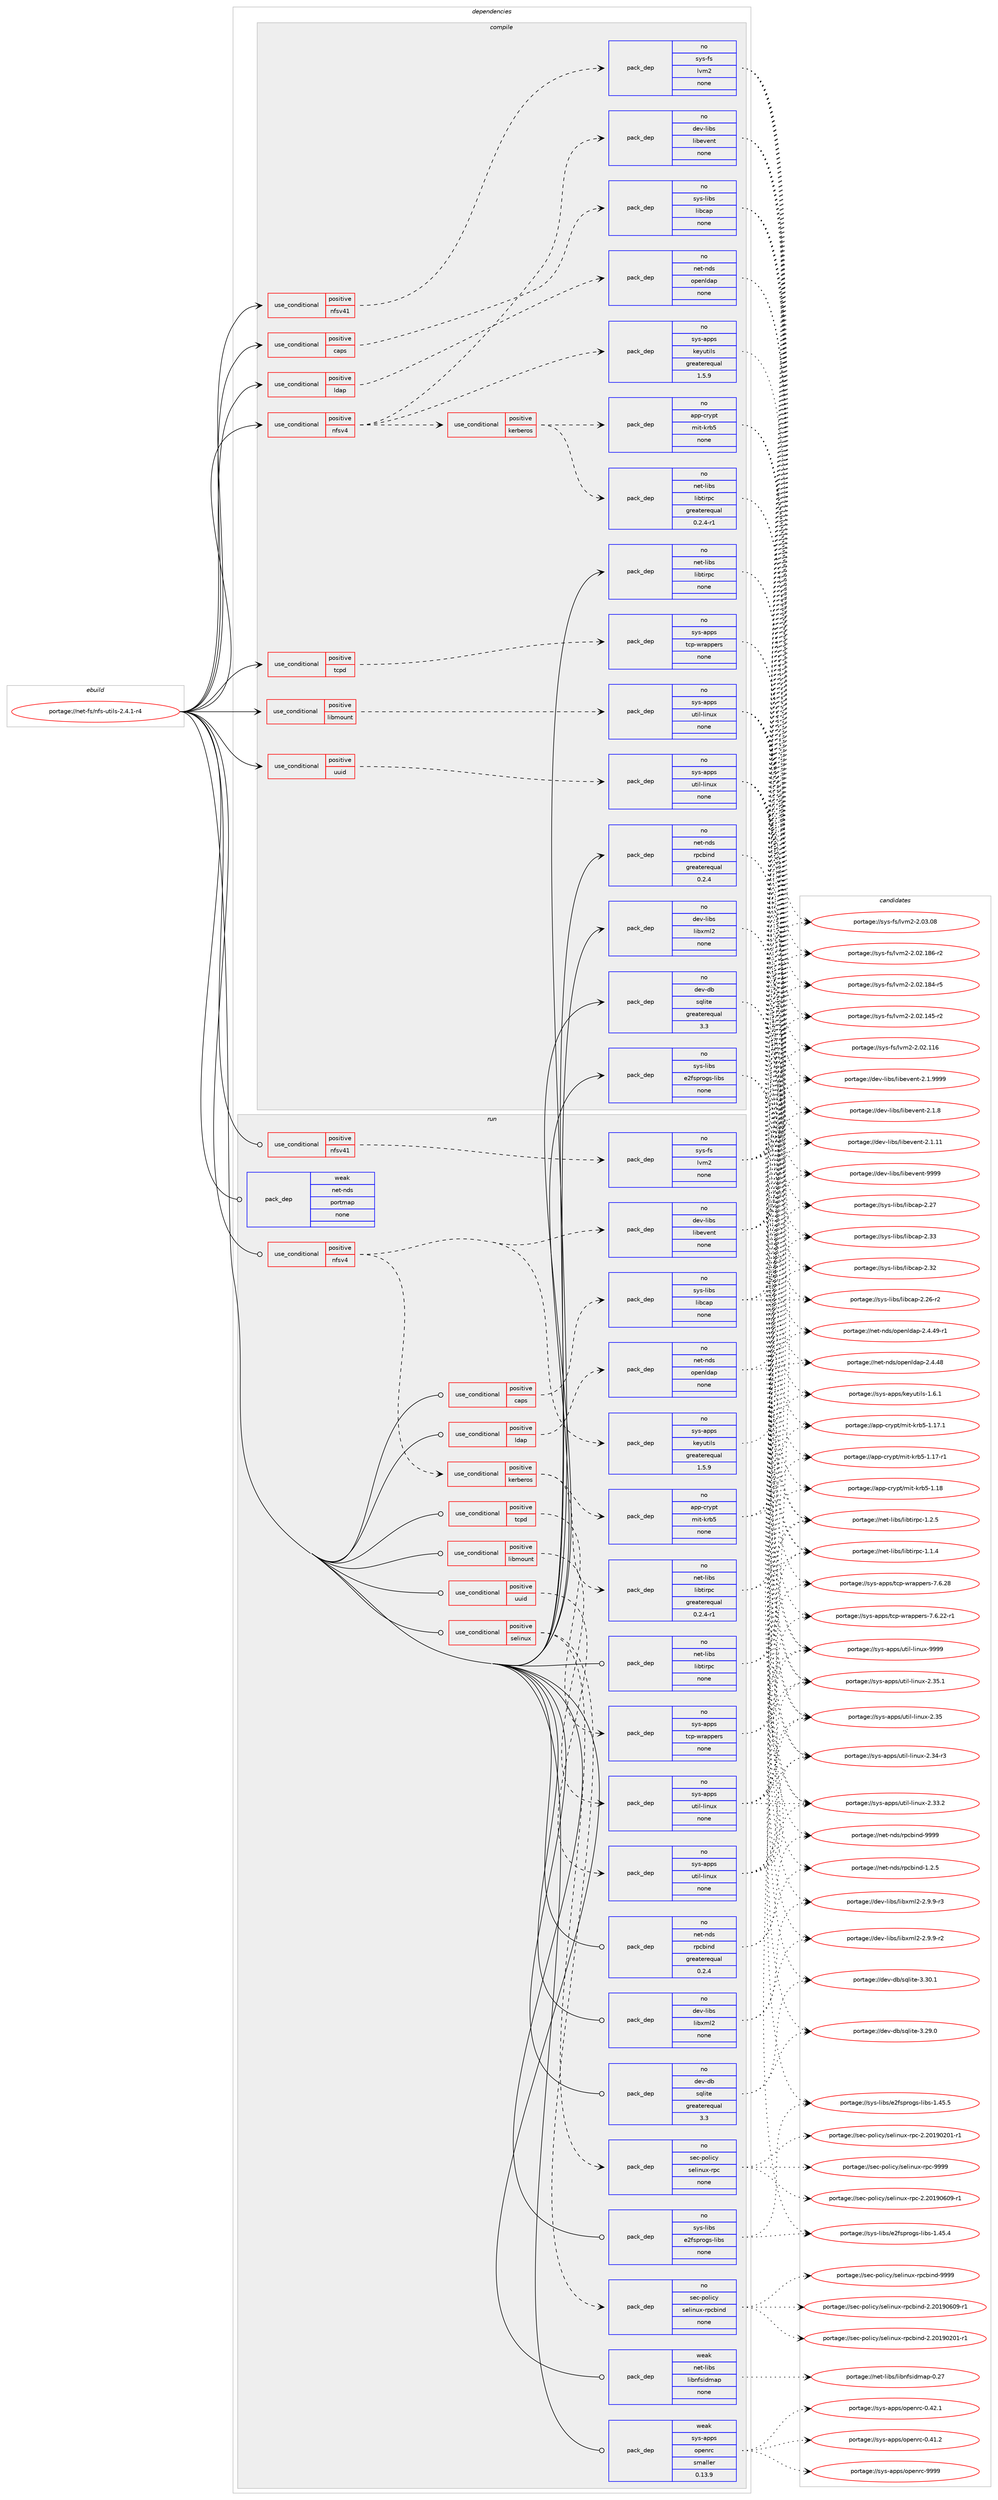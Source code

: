 digraph prolog {

# *************
# Graph options
# *************

newrank=true;
concentrate=true;
compound=true;
graph [rankdir=LR,fontname=Helvetica,fontsize=10,ranksep=1.5];#, ranksep=2.5, nodesep=0.2];
edge  [arrowhead=vee];
node  [fontname=Helvetica,fontsize=10];

# **********
# The ebuild
# **********

subgraph cluster_leftcol {
color=gray;
rank=same;
label=<<i>ebuild</i>>;
id [label="portage://net-fs/nfs-utils-2.4.1-r4", color=red, width=4, href="../net-fs/nfs-utils-2.4.1-r4.svg"];
}

# ****************
# The dependencies
# ****************

subgraph cluster_midcol {
color=gray;
label=<<i>dependencies</i>>;
subgraph cluster_compile {
fillcolor="#eeeeee";
style=filled;
label=<<i>compile</i>>;
subgraph cond13068 {
dependency64501 [label=<<TABLE BORDER="0" CELLBORDER="1" CELLSPACING="0" CELLPADDING="4"><TR><TD ROWSPAN="3" CELLPADDING="10">use_conditional</TD></TR><TR><TD>positive</TD></TR><TR><TD>caps</TD></TR></TABLE>>, shape=none, color=red];
subgraph pack50188 {
dependency64502 [label=<<TABLE BORDER="0" CELLBORDER="1" CELLSPACING="0" CELLPADDING="4" WIDTH="220"><TR><TD ROWSPAN="6" CELLPADDING="30">pack_dep</TD></TR><TR><TD WIDTH="110">no</TD></TR><TR><TD>sys-libs</TD></TR><TR><TD>libcap</TD></TR><TR><TD>none</TD></TR><TR><TD></TD></TR></TABLE>>, shape=none, color=blue];
}
dependency64501:e -> dependency64502:w [weight=20,style="dashed",arrowhead="vee"];
}
id:e -> dependency64501:w [weight=20,style="solid",arrowhead="vee"];
subgraph cond13069 {
dependency64503 [label=<<TABLE BORDER="0" CELLBORDER="1" CELLSPACING="0" CELLPADDING="4"><TR><TD ROWSPAN="3" CELLPADDING="10">use_conditional</TD></TR><TR><TD>positive</TD></TR><TR><TD>ldap</TD></TR></TABLE>>, shape=none, color=red];
subgraph pack50189 {
dependency64504 [label=<<TABLE BORDER="0" CELLBORDER="1" CELLSPACING="0" CELLPADDING="4" WIDTH="220"><TR><TD ROWSPAN="6" CELLPADDING="30">pack_dep</TD></TR><TR><TD WIDTH="110">no</TD></TR><TR><TD>net-nds</TD></TR><TR><TD>openldap</TD></TR><TR><TD>none</TD></TR><TR><TD></TD></TR></TABLE>>, shape=none, color=blue];
}
dependency64503:e -> dependency64504:w [weight=20,style="dashed",arrowhead="vee"];
}
id:e -> dependency64503:w [weight=20,style="solid",arrowhead="vee"];
subgraph cond13070 {
dependency64505 [label=<<TABLE BORDER="0" CELLBORDER="1" CELLSPACING="0" CELLPADDING="4"><TR><TD ROWSPAN="3" CELLPADDING="10">use_conditional</TD></TR><TR><TD>positive</TD></TR><TR><TD>libmount</TD></TR></TABLE>>, shape=none, color=red];
subgraph pack50190 {
dependency64506 [label=<<TABLE BORDER="0" CELLBORDER="1" CELLSPACING="0" CELLPADDING="4" WIDTH="220"><TR><TD ROWSPAN="6" CELLPADDING="30">pack_dep</TD></TR><TR><TD WIDTH="110">no</TD></TR><TR><TD>sys-apps</TD></TR><TR><TD>util-linux</TD></TR><TR><TD>none</TD></TR><TR><TD></TD></TR></TABLE>>, shape=none, color=blue];
}
dependency64505:e -> dependency64506:w [weight=20,style="dashed",arrowhead="vee"];
}
id:e -> dependency64505:w [weight=20,style="solid",arrowhead="vee"];
subgraph cond13071 {
dependency64507 [label=<<TABLE BORDER="0" CELLBORDER="1" CELLSPACING="0" CELLPADDING="4"><TR><TD ROWSPAN="3" CELLPADDING="10">use_conditional</TD></TR><TR><TD>positive</TD></TR><TR><TD>nfsv4</TD></TR></TABLE>>, shape=none, color=red];
subgraph pack50191 {
dependency64508 [label=<<TABLE BORDER="0" CELLBORDER="1" CELLSPACING="0" CELLPADDING="4" WIDTH="220"><TR><TD ROWSPAN="6" CELLPADDING="30">pack_dep</TD></TR><TR><TD WIDTH="110">no</TD></TR><TR><TD>dev-libs</TD></TR><TR><TD>libevent</TD></TR><TR><TD>none</TD></TR><TR><TD></TD></TR></TABLE>>, shape=none, color=blue];
}
dependency64507:e -> dependency64508:w [weight=20,style="dashed",arrowhead="vee"];
subgraph pack50192 {
dependency64509 [label=<<TABLE BORDER="0" CELLBORDER="1" CELLSPACING="0" CELLPADDING="4" WIDTH="220"><TR><TD ROWSPAN="6" CELLPADDING="30">pack_dep</TD></TR><TR><TD WIDTH="110">no</TD></TR><TR><TD>sys-apps</TD></TR><TR><TD>keyutils</TD></TR><TR><TD>greaterequal</TD></TR><TR><TD>1.5.9</TD></TR></TABLE>>, shape=none, color=blue];
}
dependency64507:e -> dependency64509:w [weight=20,style="dashed",arrowhead="vee"];
subgraph cond13072 {
dependency64510 [label=<<TABLE BORDER="0" CELLBORDER="1" CELLSPACING="0" CELLPADDING="4"><TR><TD ROWSPAN="3" CELLPADDING="10">use_conditional</TD></TR><TR><TD>positive</TD></TR><TR><TD>kerberos</TD></TR></TABLE>>, shape=none, color=red];
subgraph pack50193 {
dependency64511 [label=<<TABLE BORDER="0" CELLBORDER="1" CELLSPACING="0" CELLPADDING="4" WIDTH="220"><TR><TD ROWSPAN="6" CELLPADDING="30">pack_dep</TD></TR><TR><TD WIDTH="110">no</TD></TR><TR><TD>net-libs</TD></TR><TR><TD>libtirpc</TD></TR><TR><TD>greaterequal</TD></TR><TR><TD>0.2.4-r1</TD></TR></TABLE>>, shape=none, color=blue];
}
dependency64510:e -> dependency64511:w [weight=20,style="dashed",arrowhead="vee"];
subgraph pack50194 {
dependency64512 [label=<<TABLE BORDER="0" CELLBORDER="1" CELLSPACING="0" CELLPADDING="4" WIDTH="220"><TR><TD ROWSPAN="6" CELLPADDING="30">pack_dep</TD></TR><TR><TD WIDTH="110">no</TD></TR><TR><TD>app-crypt</TD></TR><TR><TD>mit-krb5</TD></TR><TR><TD>none</TD></TR><TR><TD></TD></TR></TABLE>>, shape=none, color=blue];
}
dependency64510:e -> dependency64512:w [weight=20,style="dashed",arrowhead="vee"];
}
dependency64507:e -> dependency64510:w [weight=20,style="dashed",arrowhead="vee"];
}
id:e -> dependency64507:w [weight=20,style="solid",arrowhead="vee"];
subgraph cond13073 {
dependency64513 [label=<<TABLE BORDER="0" CELLBORDER="1" CELLSPACING="0" CELLPADDING="4"><TR><TD ROWSPAN="3" CELLPADDING="10">use_conditional</TD></TR><TR><TD>positive</TD></TR><TR><TD>nfsv41</TD></TR></TABLE>>, shape=none, color=red];
subgraph pack50195 {
dependency64514 [label=<<TABLE BORDER="0" CELLBORDER="1" CELLSPACING="0" CELLPADDING="4" WIDTH="220"><TR><TD ROWSPAN="6" CELLPADDING="30">pack_dep</TD></TR><TR><TD WIDTH="110">no</TD></TR><TR><TD>sys-fs</TD></TR><TR><TD>lvm2</TD></TR><TR><TD>none</TD></TR><TR><TD></TD></TR></TABLE>>, shape=none, color=blue];
}
dependency64513:e -> dependency64514:w [weight=20,style="dashed",arrowhead="vee"];
}
id:e -> dependency64513:w [weight=20,style="solid",arrowhead="vee"];
subgraph cond13074 {
dependency64515 [label=<<TABLE BORDER="0" CELLBORDER="1" CELLSPACING="0" CELLPADDING="4"><TR><TD ROWSPAN="3" CELLPADDING="10">use_conditional</TD></TR><TR><TD>positive</TD></TR><TR><TD>tcpd</TD></TR></TABLE>>, shape=none, color=red];
subgraph pack50196 {
dependency64516 [label=<<TABLE BORDER="0" CELLBORDER="1" CELLSPACING="0" CELLPADDING="4" WIDTH="220"><TR><TD ROWSPAN="6" CELLPADDING="30">pack_dep</TD></TR><TR><TD WIDTH="110">no</TD></TR><TR><TD>sys-apps</TD></TR><TR><TD>tcp-wrappers</TD></TR><TR><TD>none</TD></TR><TR><TD></TD></TR></TABLE>>, shape=none, color=blue];
}
dependency64515:e -> dependency64516:w [weight=20,style="dashed",arrowhead="vee"];
}
id:e -> dependency64515:w [weight=20,style="solid",arrowhead="vee"];
subgraph cond13075 {
dependency64517 [label=<<TABLE BORDER="0" CELLBORDER="1" CELLSPACING="0" CELLPADDING="4"><TR><TD ROWSPAN="3" CELLPADDING="10">use_conditional</TD></TR><TR><TD>positive</TD></TR><TR><TD>uuid</TD></TR></TABLE>>, shape=none, color=red];
subgraph pack50197 {
dependency64518 [label=<<TABLE BORDER="0" CELLBORDER="1" CELLSPACING="0" CELLPADDING="4" WIDTH="220"><TR><TD ROWSPAN="6" CELLPADDING="30">pack_dep</TD></TR><TR><TD WIDTH="110">no</TD></TR><TR><TD>sys-apps</TD></TR><TR><TD>util-linux</TD></TR><TR><TD>none</TD></TR><TR><TD></TD></TR></TABLE>>, shape=none, color=blue];
}
dependency64517:e -> dependency64518:w [weight=20,style="dashed",arrowhead="vee"];
}
id:e -> dependency64517:w [weight=20,style="solid",arrowhead="vee"];
subgraph pack50198 {
dependency64519 [label=<<TABLE BORDER="0" CELLBORDER="1" CELLSPACING="0" CELLPADDING="4" WIDTH="220"><TR><TD ROWSPAN="6" CELLPADDING="30">pack_dep</TD></TR><TR><TD WIDTH="110">no</TD></TR><TR><TD>dev-db</TD></TR><TR><TD>sqlite</TD></TR><TR><TD>greaterequal</TD></TR><TR><TD>3.3</TD></TR></TABLE>>, shape=none, color=blue];
}
id:e -> dependency64519:w [weight=20,style="solid",arrowhead="vee"];
subgraph pack50199 {
dependency64520 [label=<<TABLE BORDER="0" CELLBORDER="1" CELLSPACING="0" CELLPADDING="4" WIDTH="220"><TR><TD ROWSPAN="6" CELLPADDING="30">pack_dep</TD></TR><TR><TD WIDTH="110">no</TD></TR><TR><TD>dev-libs</TD></TR><TR><TD>libxml2</TD></TR><TR><TD>none</TD></TR><TR><TD></TD></TR></TABLE>>, shape=none, color=blue];
}
id:e -> dependency64520:w [weight=20,style="solid",arrowhead="vee"];
subgraph pack50200 {
dependency64521 [label=<<TABLE BORDER="0" CELLBORDER="1" CELLSPACING="0" CELLPADDING="4" WIDTH="220"><TR><TD ROWSPAN="6" CELLPADDING="30">pack_dep</TD></TR><TR><TD WIDTH="110">no</TD></TR><TR><TD>net-libs</TD></TR><TR><TD>libtirpc</TD></TR><TR><TD>none</TD></TR><TR><TD></TD></TR></TABLE>>, shape=none, color=blue];
}
id:e -> dependency64521:w [weight=20,style="solid",arrowhead="vee"];
subgraph pack50201 {
dependency64522 [label=<<TABLE BORDER="0" CELLBORDER="1" CELLSPACING="0" CELLPADDING="4" WIDTH="220"><TR><TD ROWSPAN="6" CELLPADDING="30">pack_dep</TD></TR><TR><TD WIDTH="110">no</TD></TR><TR><TD>net-nds</TD></TR><TR><TD>rpcbind</TD></TR><TR><TD>greaterequal</TD></TR><TR><TD>0.2.4</TD></TR></TABLE>>, shape=none, color=blue];
}
id:e -> dependency64522:w [weight=20,style="solid",arrowhead="vee"];
subgraph pack50202 {
dependency64523 [label=<<TABLE BORDER="0" CELLBORDER="1" CELLSPACING="0" CELLPADDING="4" WIDTH="220"><TR><TD ROWSPAN="6" CELLPADDING="30">pack_dep</TD></TR><TR><TD WIDTH="110">no</TD></TR><TR><TD>sys-libs</TD></TR><TR><TD>e2fsprogs-libs</TD></TR><TR><TD>none</TD></TR><TR><TD></TD></TR></TABLE>>, shape=none, color=blue];
}
id:e -> dependency64523:w [weight=20,style="solid",arrowhead="vee"];
}
subgraph cluster_compileandrun {
fillcolor="#eeeeee";
style=filled;
label=<<i>compile and run</i>>;
}
subgraph cluster_run {
fillcolor="#eeeeee";
style=filled;
label=<<i>run</i>>;
subgraph cond13076 {
dependency64524 [label=<<TABLE BORDER="0" CELLBORDER="1" CELLSPACING="0" CELLPADDING="4"><TR><TD ROWSPAN="3" CELLPADDING="10">use_conditional</TD></TR><TR><TD>positive</TD></TR><TR><TD>caps</TD></TR></TABLE>>, shape=none, color=red];
subgraph pack50203 {
dependency64525 [label=<<TABLE BORDER="0" CELLBORDER="1" CELLSPACING="0" CELLPADDING="4" WIDTH="220"><TR><TD ROWSPAN="6" CELLPADDING="30">pack_dep</TD></TR><TR><TD WIDTH="110">no</TD></TR><TR><TD>sys-libs</TD></TR><TR><TD>libcap</TD></TR><TR><TD>none</TD></TR><TR><TD></TD></TR></TABLE>>, shape=none, color=blue];
}
dependency64524:e -> dependency64525:w [weight=20,style="dashed",arrowhead="vee"];
}
id:e -> dependency64524:w [weight=20,style="solid",arrowhead="odot"];
subgraph cond13077 {
dependency64526 [label=<<TABLE BORDER="0" CELLBORDER="1" CELLSPACING="0" CELLPADDING="4"><TR><TD ROWSPAN="3" CELLPADDING="10">use_conditional</TD></TR><TR><TD>positive</TD></TR><TR><TD>ldap</TD></TR></TABLE>>, shape=none, color=red];
subgraph pack50204 {
dependency64527 [label=<<TABLE BORDER="0" CELLBORDER="1" CELLSPACING="0" CELLPADDING="4" WIDTH="220"><TR><TD ROWSPAN="6" CELLPADDING="30">pack_dep</TD></TR><TR><TD WIDTH="110">no</TD></TR><TR><TD>net-nds</TD></TR><TR><TD>openldap</TD></TR><TR><TD>none</TD></TR><TR><TD></TD></TR></TABLE>>, shape=none, color=blue];
}
dependency64526:e -> dependency64527:w [weight=20,style="dashed",arrowhead="vee"];
}
id:e -> dependency64526:w [weight=20,style="solid",arrowhead="odot"];
subgraph cond13078 {
dependency64528 [label=<<TABLE BORDER="0" CELLBORDER="1" CELLSPACING="0" CELLPADDING="4"><TR><TD ROWSPAN="3" CELLPADDING="10">use_conditional</TD></TR><TR><TD>positive</TD></TR><TR><TD>libmount</TD></TR></TABLE>>, shape=none, color=red];
subgraph pack50205 {
dependency64529 [label=<<TABLE BORDER="0" CELLBORDER="1" CELLSPACING="0" CELLPADDING="4" WIDTH="220"><TR><TD ROWSPAN="6" CELLPADDING="30">pack_dep</TD></TR><TR><TD WIDTH="110">no</TD></TR><TR><TD>sys-apps</TD></TR><TR><TD>util-linux</TD></TR><TR><TD>none</TD></TR><TR><TD></TD></TR></TABLE>>, shape=none, color=blue];
}
dependency64528:e -> dependency64529:w [weight=20,style="dashed",arrowhead="vee"];
}
id:e -> dependency64528:w [weight=20,style="solid",arrowhead="odot"];
subgraph cond13079 {
dependency64530 [label=<<TABLE BORDER="0" CELLBORDER="1" CELLSPACING="0" CELLPADDING="4"><TR><TD ROWSPAN="3" CELLPADDING="10">use_conditional</TD></TR><TR><TD>positive</TD></TR><TR><TD>nfsv4</TD></TR></TABLE>>, shape=none, color=red];
subgraph pack50206 {
dependency64531 [label=<<TABLE BORDER="0" CELLBORDER="1" CELLSPACING="0" CELLPADDING="4" WIDTH="220"><TR><TD ROWSPAN="6" CELLPADDING="30">pack_dep</TD></TR><TR><TD WIDTH="110">no</TD></TR><TR><TD>dev-libs</TD></TR><TR><TD>libevent</TD></TR><TR><TD>none</TD></TR><TR><TD></TD></TR></TABLE>>, shape=none, color=blue];
}
dependency64530:e -> dependency64531:w [weight=20,style="dashed",arrowhead="vee"];
subgraph pack50207 {
dependency64532 [label=<<TABLE BORDER="0" CELLBORDER="1" CELLSPACING="0" CELLPADDING="4" WIDTH="220"><TR><TD ROWSPAN="6" CELLPADDING="30">pack_dep</TD></TR><TR><TD WIDTH="110">no</TD></TR><TR><TD>sys-apps</TD></TR><TR><TD>keyutils</TD></TR><TR><TD>greaterequal</TD></TR><TR><TD>1.5.9</TD></TR></TABLE>>, shape=none, color=blue];
}
dependency64530:e -> dependency64532:w [weight=20,style="dashed",arrowhead="vee"];
subgraph cond13080 {
dependency64533 [label=<<TABLE BORDER="0" CELLBORDER="1" CELLSPACING="0" CELLPADDING="4"><TR><TD ROWSPAN="3" CELLPADDING="10">use_conditional</TD></TR><TR><TD>positive</TD></TR><TR><TD>kerberos</TD></TR></TABLE>>, shape=none, color=red];
subgraph pack50208 {
dependency64534 [label=<<TABLE BORDER="0" CELLBORDER="1" CELLSPACING="0" CELLPADDING="4" WIDTH="220"><TR><TD ROWSPAN="6" CELLPADDING="30">pack_dep</TD></TR><TR><TD WIDTH="110">no</TD></TR><TR><TD>net-libs</TD></TR><TR><TD>libtirpc</TD></TR><TR><TD>greaterequal</TD></TR><TR><TD>0.2.4-r1</TD></TR></TABLE>>, shape=none, color=blue];
}
dependency64533:e -> dependency64534:w [weight=20,style="dashed",arrowhead="vee"];
subgraph pack50209 {
dependency64535 [label=<<TABLE BORDER="0" CELLBORDER="1" CELLSPACING="0" CELLPADDING="4" WIDTH="220"><TR><TD ROWSPAN="6" CELLPADDING="30">pack_dep</TD></TR><TR><TD WIDTH="110">no</TD></TR><TR><TD>app-crypt</TD></TR><TR><TD>mit-krb5</TD></TR><TR><TD>none</TD></TR><TR><TD></TD></TR></TABLE>>, shape=none, color=blue];
}
dependency64533:e -> dependency64535:w [weight=20,style="dashed",arrowhead="vee"];
}
dependency64530:e -> dependency64533:w [weight=20,style="dashed",arrowhead="vee"];
}
id:e -> dependency64530:w [weight=20,style="solid",arrowhead="odot"];
subgraph cond13081 {
dependency64536 [label=<<TABLE BORDER="0" CELLBORDER="1" CELLSPACING="0" CELLPADDING="4"><TR><TD ROWSPAN="3" CELLPADDING="10">use_conditional</TD></TR><TR><TD>positive</TD></TR><TR><TD>nfsv41</TD></TR></TABLE>>, shape=none, color=red];
subgraph pack50210 {
dependency64537 [label=<<TABLE BORDER="0" CELLBORDER="1" CELLSPACING="0" CELLPADDING="4" WIDTH="220"><TR><TD ROWSPAN="6" CELLPADDING="30">pack_dep</TD></TR><TR><TD WIDTH="110">no</TD></TR><TR><TD>sys-fs</TD></TR><TR><TD>lvm2</TD></TR><TR><TD>none</TD></TR><TR><TD></TD></TR></TABLE>>, shape=none, color=blue];
}
dependency64536:e -> dependency64537:w [weight=20,style="dashed",arrowhead="vee"];
}
id:e -> dependency64536:w [weight=20,style="solid",arrowhead="odot"];
subgraph cond13082 {
dependency64538 [label=<<TABLE BORDER="0" CELLBORDER="1" CELLSPACING="0" CELLPADDING="4"><TR><TD ROWSPAN="3" CELLPADDING="10">use_conditional</TD></TR><TR><TD>positive</TD></TR><TR><TD>selinux</TD></TR></TABLE>>, shape=none, color=red];
subgraph pack50211 {
dependency64539 [label=<<TABLE BORDER="0" CELLBORDER="1" CELLSPACING="0" CELLPADDING="4" WIDTH="220"><TR><TD ROWSPAN="6" CELLPADDING="30">pack_dep</TD></TR><TR><TD WIDTH="110">no</TD></TR><TR><TD>sec-policy</TD></TR><TR><TD>selinux-rpc</TD></TR><TR><TD>none</TD></TR><TR><TD></TD></TR></TABLE>>, shape=none, color=blue];
}
dependency64538:e -> dependency64539:w [weight=20,style="dashed",arrowhead="vee"];
subgraph pack50212 {
dependency64540 [label=<<TABLE BORDER="0" CELLBORDER="1" CELLSPACING="0" CELLPADDING="4" WIDTH="220"><TR><TD ROWSPAN="6" CELLPADDING="30">pack_dep</TD></TR><TR><TD WIDTH="110">no</TD></TR><TR><TD>sec-policy</TD></TR><TR><TD>selinux-rpcbind</TD></TR><TR><TD>none</TD></TR><TR><TD></TD></TR></TABLE>>, shape=none, color=blue];
}
dependency64538:e -> dependency64540:w [weight=20,style="dashed",arrowhead="vee"];
}
id:e -> dependency64538:w [weight=20,style="solid",arrowhead="odot"];
subgraph cond13083 {
dependency64541 [label=<<TABLE BORDER="0" CELLBORDER="1" CELLSPACING="0" CELLPADDING="4"><TR><TD ROWSPAN="3" CELLPADDING="10">use_conditional</TD></TR><TR><TD>positive</TD></TR><TR><TD>tcpd</TD></TR></TABLE>>, shape=none, color=red];
subgraph pack50213 {
dependency64542 [label=<<TABLE BORDER="0" CELLBORDER="1" CELLSPACING="0" CELLPADDING="4" WIDTH="220"><TR><TD ROWSPAN="6" CELLPADDING="30">pack_dep</TD></TR><TR><TD WIDTH="110">no</TD></TR><TR><TD>sys-apps</TD></TR><TR><TD>tcp-wrappers</TD></TR><TR><TD>none</TD></TR><TR><TD></TD></TR></TABLE>>, shape=none, color=blue];
}
dependency64541:e -> dependency64542:w [weight=20,style="dashed",arrowhead="vee"];
}
id:e -> dependency64541:w [weight=20,style="solid",arrowhead="odot"];
subgraph cond13084 {
dependency64543 [label=<<TABLE BORDER="0" CELLBORDER="1" CELLSPACING="0" CELLPADDING="4"><TR><TD ROWSPAN="3" CELLPADDING="10">use_conditional</TD></TR><TR><TD>positive</TD></TR><TR><TD>uuid</TD></TR></TABLE>>, shape=none, color=red];
subgraph pack50214 {
dependency64544 [label=<<TABLE BORDER="0" CELLBORDER="1" CELLSPACING="0" CELLPADDING="4" WIDTH="220"><TR><TD ROWSPAN="6" CELLPADDING="30">pack_dep</TD></TR><TR><TD WIDTH="110">no</TD></TR><TR><TD>sys-apps</TD></TR><TR><TD>util-linux</TD></TR><TR><TD>none</TD></TR><TR><TD></TD></TR></TABLE>>, shape=none, color=blue];
}
dependency64543:e -> dependency64544:w [weight=20,style="dashed",arrowhead="vee"];
}
id:e -> dependency64543:w [weight=20,style="solid",arrowhead="odot"];
subgraph pack50215 {
dependency64545 [label=<<TABLE BORDER="0" CELLBORDER="1" CELLSPACING="0" CELLPADDING="4" WIDTH="220"><TR><TD ROWSPAN="6" CELLPADDING="30">pack_dep</TD></TR><TR><TD WIDTH="110">no</TD></TR><TR><TD>dev-db</TD></TR><TR><TD>sqlite</TD></TR><TR><TD>greaterequal</TD></TR><TR><TD>3.3</TD></TR></TABLE>>, shape=none, color=blue];
}
id:e -> dependency64545:w [weight=20,style="solid",arrowhead="odot"];
subgraph pack50216 {
dependency64546 [label=<<TABLE BORDER="0" CELLBORDER="1" CELLSPACING="0" CELLPADDING="4" WIDTH="220"><TR><TD ROWSPAN="6" CELLPADDING="30">pack_dep</TD></TR><TR><TD WIDTH="110">no</TD></TR><TR><TD>dev-libs</TD></TR><TR><TD>libxml2</TD></TR><TR><TD>none</TD></TR><TR><TD></TD></TR></TABLE>>, shape=none, color=blue];
}
id:e -> dependency64546:w [weight=20,style="solid",arrowhead="odot"];
subgraph pack50217 {
dependency64547 [label=<<TABLE BORDER="0" CELLBORDER="1" CELLSPACING="0" CELLPADDING="4" WIDTH="220"><TR><TD ROWSPAN="6" CELLPADDING="30">pack_dep</TD></TR><TR><TD WIDTH="110">no</TD></TR><TR><TD>net-libs</TD></TR><TR><TD>libtirpc</TD></TR><TR><TD>none</TD></TR><TR><TD></TD></TR></TABLE>>, shape=none, color=blue];
}
id:e -> dependency64547:w [weight=20,style="solid",arrowhead="odot"];
subgraph pack50218 {
dependency64548 [label=<<TABLE BORDER="0" CELLBORDER="1" CELLSPACING="0" CELLPADDING="4" WIDTH="220"><TR><TD ROWSPAN="6" CELLPADDING="30">pack_dep</TD></TR><TR><TD WIDTH="110">no</TD></TR><TR><TD>net-nds</TD></TR><TR><TD>rpcbind</TD></TR><TR><TD>greaterequal</TD></TR><TR><TD>0.2.4</TD></TR></TABLE>>, shape=none, color=blue];
}
id:e -> dependency64548:w [weight=20,style="solid",arrowhead="odot"];
subgraph pack50219 {
dependency64549 [label=<<TABLE BORDER="0" CELLBORDER="1" CELLSPACING="0" CELLPADDING="4" WIDTH="220"><TR><TD ROWSPAN="6" CELLPADDING="30">pack_dep</TD></TR><TR><TD WIDTH="110">no</TD></TR><TR><TD>sys-libs</TD></TR><TR><TD>e2fsprogs-libs</TD></TR><TR><TD>none</TD></TR><TR><TD></TD></TR></TABLE>>, shape=none, color=blue];
}
id:e -> dependency64549:w [weight=20,style="solid",arrowhead="odot"];
subgraph pack50220 {
dependency64550 [label=<<TABLE BORDER="0" CELLBORDER="1" CELLSPACING="0" CELLPADDING="4" WIDTH="220"><TR><TD ROWSPAN="6" CELLPADDING="30">pack_dep</TD></TR><TR><TD WIDTH="110">weak</TD></TR><TR><TD>net-libs</TD></TR><TR><TD>libnfsidmap</TD></TR><TR><TD>none</TD></TR><TR><TD></TD></TR></TABLE>>, shape=none, color=blue];
}
id:e -> dependency64550:w [weight=20,style="solid",arrowhead="odot"];
subgraph pack50221 {
dependency64551 [label=<<TABLE BORDER="0" CELLBORDER="1" CELLSPACING="0" CELLPADDING="4" WIDTH="220"><TR><TD ROWSPAN="6" CELLPADDING="30">pack_dep</TD></TR><TR><TD WIDTH="110">weak</TD></TR><TR><TD>net-nds</TD></TR><TR><TD>portmap</TD></TR><TR><TD>none</TD></TR><TR><TD></TD></TR></TABLE>>, shape=none, color=blue];
}
id:e -> dependency64551:w [weight=20,style="solid",arrowhead="odot"];
subgraph pack50222 {
dependency64552 [label=<<TABLE BORDER="0" CELLBORDER="1" CELLSPACING="0" CELLPADDING="4" WIDTH="220"><TR><TD ROWSPAN="6" CELLPADDING="30">pack_dep</TD></TR><TR><TD WIDTH="110">weak</TD></TR><TR><TD>sys-apps</TD></TR><TR><TD>openrc</TD></TR><TR><TD>smaller</TD></TR><TR><TD>0.13.9</TD></TR></TABLE>>, shape=none, color=blue];
}
id:e -> dependency64552:w [weight=20,style="solid",arrowhead="odot"];
}
}

# **************
# The candidates
# **************

subgraph cluster_choices {
rank=same;
color=gray;
label=<<i>candidates</i>>;

subgraph choice50188 {
color=black;
nodesep=1;
choice1151211154510810598115471081059899971124550465151 [label="portage://sys-libs/libcap-2.33", color=red, width=4,href="../sys-libs/libcap-2.33.svg"];
choice1151211154510810598115471081059899971124550465150 [label="portage://sys-libs/libcap-2.32", color=red, width=4,href="../sys-libs/libcap-2.32.svg"];
choice1151211154510810598115471081059899971124550465055 [label="portage://sys-libs/libcap-2.27", color=red, width=4,href="../sys-libs/libcap-2.27.svg"];
choice11512111545108105981154710810598999711245504650544511450 [label="portage://sys-libs/libcap-2.26-r2", color=red, width=4,href="../sys-libs/libcap-2.26-r2.svg"];
dependency64502:e -> choice1151211154510810598115471081059899971124550465151:w [style=dotted,weight="100"];
dependency64502:e -> choice1151211154510810598115471081059899971124550465150:w [style=dotted,weight="100"];
dependency64502:e -> choice1151211154510810598115471081059899971124550465055:w [style=dotted,weight="100"];
dependency64502:e -> choice11512111545108105981154710810598999711245504650544511450:w [style=dotted,weight="100"];
}
subgraph choice50189 {
color=black;
nodesep=1;
choice110101116451101001154711111210111010810097112455046524652574511449 [label="portage://net-nds/openldap-2.4.49-r1", color=red, width=4,href="../net-nds/openldap-2.4.49-r1.svg"];
choice11010111645110100115471111121011101081009711245504652465256 [label="portage://net-nds/openldap-2.4.48", color=red, width=4,href="../net-nds/openldap-2.4.48.svg"];
dependency64504:e -> choice110101116451101001154711111210111010810097112455046524652574511449:w [style=dotted,weight="100"];
dependency64504:e -> choice11010111645110100115471111121011101081009711245504652465256:w [style=dotted,weight="100"];
}
subgraph choice50190 {
color=black;
nodesep=1;
choice115121115459711211211547117116105108451081051101171204557575757 [label="portage://sys-apps/util-linux-9999", color=red, width=4,href="../sys-apps/util-linux-9999.svg"];
choice1151211154597112112115471171161051084510810511011712045504651534649 [label="portage://sys-apps/util-linux-2.35.1", color=red, width=4,href="../sys-apps/util-linux-2.35.1.svg"];
choice115121115459711211211547117116105108451081051101171204550465153 [label="portage://sys-apps/util-linux-2.35", color=red, width=4,href="../sys-apps/util-linux-2.35.svg"];
choice1151211154597112112115471171161051084510810511011712045504651524511451 [label="portage://sys-apps/util-linux-2.34-r3", color=red, width=4,href="../sys-apps/util-linux-2.34-r3.svg"];
choice1151211154597112112115471171161051084510810511011712045504651514650 [label="portage://sys-apps/util-linux-2.33.2", color=red, width=4,href="../sys-apps/util-linux-2.33.2.svg"];
dependency64506:e -> choice115121115459711211211547117116105108451081051101171204557575757:w [style=dotted,weight="100"];
dependency64506:e -> choice1151211154597112112115471171161051084510810511011712045504651534649:w [style=dotted,weight="100"];
dependency64506:e -> choice115121115459711211211547117116105108451081051101171204550465153:w [style=dotted,weight="100"];
dependency64506:e -> choice1151211154597112112115471171161051084510810511011712045504651524511451:w [style=dotted,weight="100"];
dependency64506:e -> choice1151211154597112112115471171161051084510810511011712045504651514650:w [style=dotted,weight="100"];
}
subgraph choice50191 {
color=black;
nodesep=1;
choice100101118451081059811547108105981011181011101164557575757 [label="portage://dev-libs/libevent-9999", color=red, width=4,href="../dev-libs/libevent-9999.svg"];
choice10010111845108105981154710810598101118101110116455046494657575757 [label="portage://dev-libs/libevent-2.1.9999", color=red, width=4,href="../dev-libs/libevent-2.1.9999.svg"];
choice10010111845108105981154710810598101118101110116455046494656 [label="portage://dev-libs/libevent-2.1.8", color=red, width=4,href="../dev-libs/libevent-2.1.8.svg"];
choice1001011184510810598115471081059810111810111011645504649464949 [label="portage://dev-libs/libevent-2.1.11", color=red, width=4,href="../dev-libs/libevent-2.1.11.svg"];
dependency64508:e -> choice100101118451081059811547108105981011181011101164557575757:w [style=dotted,weight="100"];
dependency64508:e -> choice10010111845108105981154710810598101118101110116455046494657575757:w [style=dotted,weight="100"];
dependency64508:e -> choice10010111845108105981154710810598101118101110116455046494656:w [style=dotted,weight="100"];
dependency64508:e -> choice1001011184510810598115471081059810111810111011645504649464949:w [style=dotted,weight="100"];
}
subgraph choice50192 {
color=black;
nodesep=1;
choice115121115459711211211547107101121117116105108115454946544649 [label="portage://sys-apps/keyutils-1.6.1", color=red, width=4,href="../sys-apps/keyutils-1.6.1.svg"];
dependency64509:e -> choice115121115459711211211547107101121117116105108115454946544649:w [style=dotted,weight="100"];
}
subgraph choice50193 {
color=black;
nodesep=1;
choice1101011164510810598115471081059811610511411299454946504653 [label="portage://net-libs/libtirpc-1.2.5", color=red, width=4,href="../net-libs/libtirpc-1.2.5.svg"];
choice1101011164510810598115471081059811610511411299454946494652 [label="portage://net-libs/libtirpc-1.1.4", color=red, width=4,href="../net-libs/libtirpc-1.1.4.svg"];
dependency64511:e -> choice1101011164510810598115471081059811610511411299454946504653:w [style=dotted,weight="100"];
dependency64511:e -> choice1101011164510810598115471081059811610511411299454946494652:w [style=dotted,weight="100"];
}
subgraph choice50194 {
color=black;
nodesep=1;
choice971121124599114121112116471091051164510711498534549464956 [label="portage://app-crypt/mit-krb5-1.18", color=red, width=4,href="../app-crypt/mit-krb5-1.18.svg"];
choice9711211245991141211121164710910511645107114985345494649554649 [label="portage://app-crypt/mit-krb5-1.17.1", color=red, width=4,href="../app-crypt/mit-krb5-1.17.1.svg"];
choice9711211245991141211121164710910511645107114985345494649554511449 [label="portage://app-crypt/mit-krb5-1.17-r1", color=red, width=4,href="../app-crypt/mit-krb5-1.17-r1.svg"];
dependency64512:e -> choice971121124599114121112116471091051164510711498534549464956:w [style=dotted,weight="100"];
dependency64512:e -> choice9711211245991141211121164710910511645107114985345494649554649:w [style=dotted,weight="100"];
dependency64512:e -> choice9711211245991141211121164710910511645107114985345494649554511449:w [style=dotted,weight="100"];
}
subgraph choice50195 {
color=black;
nodesep=1;
choice1151211154510211547108118109504550464851464856 [label="portage://sys-fs/lvm2-2.03.08", color=red, width=4,href="../sys-fs/lvm2-2.03.08.svg"];
choice1151211154510211547108118109504550464850464956544511450 [label="portage://sys-fs/lvm2-2.02.186-r2", color=red, width=4,href="../sys-fs/lvm2-2.02.186-r2.svg"];
choice1151211154510211547108118109504550464850464956524511453 [label="portage://sys-fs/lvm2-2.02.184-r5", color=red, width=4,href="../sys-fs/lvm2-2.02.184-r5.svg"];
choice1151211154510211547108118109504550464850464952534511450 [label="portage://sys-fs/lvm2-2.02.145-r2", color=red, width=4,href="../sys-fs/lvm2-2.02.145-r2.svg"];
choice115121115451021154710811810950455046485046494954 [label="portage://sys-fs/lvm2-2.02.116", color=red, width=4,href="../sys-fs/lvm2-2.02.116.svg"];
dependency64514:e -> choice1151211154510211547108118109504550464851464856:w [style=dotted,weight="100"];
dependency64514:e -> choice1151211154510211547108118109504550464850464956544511450:w [style=dotted,weight="100"];
dependency64514:e -> choice1151211154510211547108118109504550464850464956524511453:w [style=dotted,weight="100"];
dependency64514:e -> choice1151211154510211547108118109504550464850464952534511450:w [style=dotted,weight="100"];
dependency64514:e -> choice115121115451021154710811810950455046485046494954:w [style=dotted,weight="100"];
}
subgraph choice50196 {
color=black;
nodesep=1;
choice11512111545971121121154711699112451191149711211210111411545554654465056 [label="portage://sys-apps/tcp-wrappers-7.6.28", color=red, width=4,href="../sys-apps/tcp-wrappers-7.6.28.svg"];
choice115121115459711211211547116991124511911497112112101114115455546544650504511449 [label="portage://sys-apps/tcp-wrappers-7.6.22-r1", color=red, width=4,href="../sys-apps/tcp-wrappers-7.6.22-r1.svg"];
dependency64516:e -> choice11512111545971121121154711699112451191149711211210111411545554654465056:w [style=dotted,weight="100"];
dependency64516:e -> choice115121115459711211211547116991124511911497112112101114115455546544650504511449:w [style=dotted,weight="100"];
}
subgraph choice50197 {
color=black;
nodesep=1;
choice115121115459711211211547117116105108451081051101171204557575757 [label="portage://sys-apps/util-linux-9999", color=red, width=4,href="../sys-apps/util-linux-9999.svg"];
choice1151211154597112112115471171161051084510810511011712045504651534649 [label="portage://sys-apps/util-linux-2.35.1", color=red, width=4,href="../sys-apps/util-linux-2.35.1.svg"];
choice115121115459711211211547117116105108451081051101171204550465153 [label="portage://sys-apps/util-linux-2.35", color=red, width=4,href="../sys-apps/util-linux-2.35.svg"];
choice1151211154597112112115471171161051084510810511011712045504651524511451 [label="portage://sys-apps/util-linux-2.34-r3", color=red, width=4,href="../sys-apps/util-linux-2.34-r3.svg"];
choice1151211154597112112115471171161051084510810511011712045504651514650 [label="portage://sys-apps/util-linux-2.33.2", color=red, width=4,href="../sys-apps/util-linux-2.33.2.svg"];
dependency64518:e -> choice115121115459711211211547117116105108451081051101171204557575757:w [style=dotted,weight="100"];
dependency64518:e -> choice1151211154597112112115471171161051084510810511011712045504651534649:w [style=dotted,weight="100"];
dependency64518:e -> choice115121115459711211211547117116105108451081051101171204550465153:w [style=dotted,weight="100"];
dependency64518:e -> choice1151211154597112112115471171161051084510810511011712045504651524511451:w [style=dotted,weight="100"];
dependency64518:e -> choice1151211154597112112115471171161051084510810511011712045504651514650:w [style=dotted,weight="100"];
}
subgraph choice50198 {
color=black;
nodesep=1;
choice10010111845100984711511310810511610145514651484649 [label="portage://dev-db/sqlite-3.30.1", color=red, width=4,href="../dev-db/sqlite-3.30.1.svg"];
choice10010111845100984711511310810511610145514650574648 [label="portage://dev-db/sqlite-3.29.0", color=red, width=4,href="../dev-db/sqlite-3.29.0.svg"];
dependency64519:e -> choice10010111845100984711511310810511610145514651484649:w [style=dotted,weight="100"];
dependency64519:e -> choice10010111845100984711511310810511610145514650574648:w [style=dotted,weight="100"];
}
subgraph choice50199 {
color=black;
nodesep=1;
choice10010111845108105981154710810598120109108504550465746574511451 [label="portage://dev-libs/libxml2-2.9.9-r3", color=red, width=4,href="../dev-libs/libxml2-2.9.9-r3.svg"];
choice10010111845108105981154710810598120109108504550465746574511450 [label="portage://dev-libs/libxml2-2.9.9-r2", color=red, width=4,href="../dev-libs/libxml2-2.9.9-r2.svg"];
dependency64520:e -> choice10010111845108105981154710810598120109108504550465746574511451:w [style=dotted,weight="100"];
dependency64520:e -> choice10010111845108105981154710810598120109108504550465746574511450:w [style=dotted,weight="100"];
}
subgraph choice50200 {
color=black;
nodesep=1;
choice1101011164510810598115471081059811610511411299454946504653 [label="portage://net-libs/libtirpc-1.2.5", color=red, width=4,href="../net-libs/libtirpc-1.2.5.svg"];
choice1101011164510810598115471081059811610511411299454946494652 [label="portage://net-libs/libtirpc-1.1.4", color=red, width=4,href="../net-libs/libtirpc-1.1.4.svg"];
dependency64521:e -> choice1101011164510810598115471081059811610511411299454946504653:w [style=dotted,weight="100"];
dependency64521:e -> choice1101011164510810598115471081059811610511411299454946494652:w [style=dotted,weight="100"];
}
subgraph choice50201 {
color=black;
nodesep=1;
choice110101116451101001154711411299981051101004557575757 [label="portage://net-nds/rpcbind-9999", color=red, width=4,href="../net-nds/rpcbind-9999.svg"];
choice11010111645110100115471141129998105110100454946504653 [label="portage://net-nds/rpcbind-1.2.5", color=red, width=4,href="../net-nds/rpcbind-1.2.5.svg"];
dependency64522:e -> choice110101116451101001154711411299981051101004557575757:w [style=dotted,weight="100"];
dependency64522:e -> choice11010111645110100115471141129998105110100454946504653:w [style=dotted,weight="100"];
}
subgraph choice50202 {
color=black;
nodesep=1;
choice11512111545108105981154710150102115112114111103115451081059811545494652534653 [label="portage://sys-libs/e2fsprogs-libs-1.45.5", color=red, width=4,href="../sys-libs/e2fsprogs-libs-1.45.5.svg"];
choice11512111545108105981154710150102115112114111103115451081059811545494652534652 [label="portage://sys-libs/e2fsprogs-libs-1.45.4", color=red, width=4,href="../sys-libs/e2fsprogs-libs-1.45.4.svg"];
dependency64523:e -> choice11512111545108105981154710150102115112114111103115451081059811545494652534653:w [style=dotted,weight="100"];
dependency64523:e -> choice11512111545108105981154710150102115112114111103115451081059811545494652534652:w [style=dotted,weight="100"];
}
subgraph choice50203 {
color=black;
nodesep=1;
choice1151211154510810598115471081059899971124550465151 [label="portage://sys-libs/libcap-2.33", color=red, width=4,href="../sys-libs/libcap-2.33.svg"];
choice1151211154510810598115471081059899971124550465150 [label="portage://sys-libs/libcap-2.32", color=red, width=4,href="../sys-libs/libcap-2.32.svg"];
choice1151211154510810598115471081059899971124550465055 [label="portage://sys-libs/libcap-2.27", color=red, width=4,href="../sys-libs/libcap-2.27.svg"];
choice11512111545108105981154710810598999711245504650544511450 [label="portage://sys-libs/libcap-2.26-r2", color=red, width=4,href="../sys-libs/libcap-2.26-r2.svg"];
dependency64525:e -> choice1151211154510810598115471081059899971124550465151:w [style=dotted,weight="100"];
dependency64525:e -> choice1151211154510810598115471081059899971124550465150:w [style=dotted,weight="100"];
dependency64525:e -> choice1151211154510810598115471081059899971124550465055:w [style=dotted,weight="100"];
dependency64525:e -> choice11512111545108105981154710810598999711245504650544511450:w [style=dotted,weight="100"];
}
subgraph choice50204 {
color=black;
nodesep=1;
choice110101116451101001154711111210111010810097112455046524652574511449 [label="portage://net-nds/openldap-2.4.49-r1", color=red, width=4,href="../net-nds/openldap-2.4.49-r1.svg"];
choice11010111645110100115471111121011101081009711245504652465256 [label="portage://net-nds/openldap-2.4.48", color=red, width=4,href="../net-nds/openldap-2.4.48.svg"];
dependency64527:e -> choice110101116451101001154711111210111010810097112455046524652574511449:w [style=dotted,weight="100"];
dependency64527:e -> choice11010111645110100115471111121011101081009711245504652465256:w [style=dotted,weight="100"];
}
subgraph choice50205 {
color=black;
nodesep=1;
choice115121115459711211211547117116105108451081051101171204557575757 [label="portage://sys-apps/util-linux-9999", color=red, width=4,href="../sys-apps/util-linux-9999.svg"];
choice1151211154597112112115471171161051084510810511011712045504651534649 [label="portage://sys-apps/util-linux-2.35.1", color=red, width=4,href="../sys-apps/util-linux-2.35.1.svg"];
choice115121115459711211211547117116105108451081051101171204550465153 [label="portage://sys-apps/util-linux-2.35", color=red, width=4,href="../sys-apps/util-linux-2.35.svg"];
choice1151211154597112112115471171161051084510810511011712045504651524511451 [label="portage://sys-apps/util-linux-2.34-r3", color=red, width=4,href="../sys-apps/util-linux-2.34-r3.svg"];
choice1151211154597112112115471171161051084510810511011712045504651514650 [label="portage://sys-apps/util-linux-2.33.2", color=red, width=4,href="../sys-apps/util-linux-2.33.2.svg"];
dependency64529:e -> choice115121115459711211211547117116105108451081051101171204557575757:w [style=dotted,weight="100"];
dependency64529:e -> choice1151211154597112112115471171161051084510810511011712045504651534649:w [style=dotted,weight="100"];
dependency64529:e -> choice115121115459711211211547117116105108451081051101171204550465153:w [style=dotted,weight="100"];
dependency64529:e -> choice1151211154597112112115471171161051084510810511011712045504651524511451:w [style=dotted,weight="100"];
dependency64529:e -> choice1151211154597112112115471171161051084510810511011712045504651514650:w [style=dotted,weight="100"];
}
subgraph choice50206 {
color=black;
nodesep=1;
choice100101118451081059811547108105981011181011101164557575757 [label="portage://dev-libs/libevent-9999", color=red, width=4,href="../dev-libs/libevent-9999.svg"];
choice10010111845108105981154710810598101118101110116455046494657575757 [label="portage://dev-libs/libevent-2.1.9999", color=red, width=4,href="../dev-libs/libevent-2.1.9999.svg"];
choice10010111845108105981154710810598101118101110116455046494656 [label="portage://dev-libs/libevent-2.1.8", color=red, width=4,href="../dev-libs/libevent-2.1.8.svg"];
choice1001011184510810598115471081059810111810111011645504649464949 [label="portage://dev-libs/libevent-2.1.11", color=red, width=4,href="../dev-libs/libevent-2.1.11.svg"];
dependency64531:e -> choice100101118451081059811547108105981011181011101164557575757:w [style=dotted,weight="100"];
dependency64531:e -> choice10010111845108105981154710810598101118101110116455046494657575757:w [style=dotted,weight="100"];
dependency64531:e -> choice10010111845108105981154710810598101118101110116455046494656:w [style=dotted,weight="100"];
dependency64531:e -> choice1001011184510810598115471081059810111810111011645504649464949:w [style=dotted,weight="100"];
}
subgraph choice50207 {
color=black;
nodesep=1;
choice115121115459711211211547107101121117116105108115454946544649 [label="portage://sys-apps/keyutils-1.6.1", color=red, width=4,href="../sys-apps/keyutils-1.6.1.svg"];
dependency64532:e -> choice115121115459711211211547107101121117116105108115454946544649:w [style=dotted,weight="100"];
}
subgraph choice50208 {
color=black;
nodesep=1;
choice1101011164510810598115471081059811610511411299454946504653 [label="portage://net-libs/libtirpc-1.2.5", color=red, width=4,href="../net-libs/libtirpc-1.2.5.svg"];
choice1101011164510810598115471081059811610511411299454946494652 [label="portage://net-libs/libtirpc-1.1.4", color=red, width=4,href="../net-libs/libtirpc-1.1.4.svg"];
dependency64534:e -> choice1101011164510810598115471081059811610511411299454946504653:w [style=dotted,weight="100"];
dependency64534:e -> choice1101011164510810598115471081059811610511411299454946494652:w [style=dotted,weight="100"];
}
subgraph choice50209 {
color=black;
nodesep=1;
choice971121124599114121112116471091051164510711498534549464956 [label="portage://app-crypt/mit-krb5-1.18", color=red, width=4,href="../app-crypt/mit-krb5-1.18.svg"];
choice9711211245991141211121164710910511645107114985345494649554649 [label="portage://app-crypt/mit-krb5-1.17.1", color=red, width=4,href="../app-crypt/mit-krb5-1.17.1.svg"];
choice9711211245991141211121164710910511645107114985345494649554511449 [label="portage://app-crypt/mit-krb5-1.17-r1", color=red, width=4,href="../app-crypt/mit-krb5-1.17-r1.svg"];
dependency64535:e -> choice971121124599114121112116471091051164510711498534549464956:w [style=dotted,weight="100"];
dependency64535:e -> choice9711211245991141211121164710910511645107114985345494649554649:w [style=dotted,weight="100"];
dependency64535:e -> choice9711211245991141211121164710910511645107114985345494649554511449:w [style=dotted,weight="100"];
}
subgraph choice50210 {
color=black;
nodesep=1;
choice1151211154510211547108118109504550464851464856 [label="portage://sys-fs/lvm2-2.03.08", color=red, width=4,href="../sys-fs/lvm2-2.03.08.svg"];
choice1151211154510211547108118109504550464850464956544511450 [label="portage://sys-fs/lvm2-2.02.186-r2", color=red, width=4,href="../sys-fs/lvm2-2.02.186-r2.svg"];
choice1151211154510211547108118109504550464850464956524511453 [label="portage://sys-fs/lvm2-2.02.184-r5", color=red, width=4,href="../sys-fs/lvm2-2.02.184-r5.svg"];
choice1151211154510211547108118109504550464850464952534511450 [label="portage://sys-fs/lvm2-2.02.145-r2", color=red, width=4,href="../sys-fs/lvm2-2.02.145-r2.svg"];
choice115121115451021154710811810950455046485046494954 [label="portage://sys-fs/lvm2-2.02.116", color=red, width=4,href="../sys-fs/lvm2-2.02.116.svg"];
dependency64537:e -> choice1151211154510211547108118109504550464851464856:w [style=dotted,weight="100"];
dependency64537:e -> choice1151211154510211547108118109504550464850464956544511450:w [style=dotted,weight="100"];
dependency64537:e -> choice1151211154510211547108118109504550464850464956524511453:w [style=dotted,weight="100"];
dependency64537:e -> choice1151211154510211547108118109504550464850464952534511450:w [style=dotted,weight="100"];
dependency64537:e -> choice115121115451021154710811810950455046485046494954:w [style=dotted,weight="100"];
}
subgraph choice50211 {
color=black;
nodesep=1;
choice1151019945112111108105991214711510110810511011712045114112994557575757 [label="portage://sec-policy/selinux-rpc-9999", color=red, width=4,href="../sec-policy/selinux-rpc-9999.svg"];
choice11510199451121111081059912147115101108105110117120451141129945504650484957485448574511449 [label="portage://sec-policy/selinux-rpc-2.20190609-r1", color=red, width=4,href="../sec-policy/selinux-rpc-2.20190609-r1.svg"];
choice11510199451121111081059912147115101108105110117120451141129945504650484957485048494511449 [label="portage://sec-policy/selinux-rpc-2.20190201-r1", color=red, width=4,href="../sec-policy/selinux-rpc-2.20190201-r1.svg"];
dependency64539:e -> choice1151019945112111108105991214711510110810511011712045114112994557575757:w [style=dotted,weight="100"];
dependency64539:e -> choice11510199451121111081059912147115101108105110117120451141129945504650484957485448574511449:w [style=dotted,weight="100"];
dependency64539:e -> choice11510199451121111081059912147115101108105110117120451141129945504650484957485048494511449:w [style=dotted,weight="100"];
}
subgraph choice50212 {
color=black;
nodesep=1;
choice115101994511211110810599121471151011081051101171204511411299981051101004557575757 [label="portage://sec-policy/selinux-rpcbind-9999", color=red, width=4,href="../sec-policy/selinux-rpcbind-9999.svg"];
choice1151019945112111108105991214711510110810511011712045114112999810511010045504650484957485448574511449 [label="portage://sec-policy/selinux-rpcbind-2.20190609-r1", color=red, width=4,href="../sec-policy/selinux-rpcbind-2.20190609-r1.svg"];
choice1151019945112111108105991214711510110810511011712045114112999810511010045504650484957485048494511449 [label="portage://sec-policy/selinux-rpcbind-2.20190201-r1", color=red, width=4,href="../sec-policy/selinux-rpcbind-2.20190201-r1.svg"];
dependency64540:e -> choice115101994511211110810599121471151011081051101171204511411299981051101004557575757:w [style=dotted,weight="100"];
dependency64540:e -> choice1151019945112111108105991214711510110810511011712045114112999810511010045504650484957485448574511449:w [style=dotted,weight="100"];
dependency64540:e -> choice1151019945112111108105991214711510110810511011712045114112999810511010045504650484957485048494511449:w [style=dotted,weight="100"];
}
subgraph choice50213 {
color=black;
nodesep=1;
choice11512111545971121121154711699112451191149711211210111411545554654465056 [label="portage://sys-apps/tcp-wrappers-7.6.28", color=red, width=4,href="../sys-apps/tcp-wrappers-7.6.28.svg"];
choice115121115459711211211547116991124511911497112112101114115455546544650504511449 [label="portage://sys-apps/tcp-wrappers-7.6.22-r1", color=red, width=4,href="../sys-apps/tcp-wrappers-7.6.22-r1.svg"];
dependency64542:e -> choice11512111545971121121154711699112451191149711211210111411545554654465056:w [style=dotted,weight="100"];
dependency64542:e -> choice115121115459711211211547116991124511911497112112101114115455546544650504511449:w [style=dotted,weight="100"];
}
subgraph choice50214 {
color=black;
nodesep=1;
choice115121115459711211211547117116105108451081051101171204557575757 [label="portage://sys-apps/util-linux-9999", color=red, width=4,href="../sys-apps/util-linux-9999.svg"];
choice1151211154597112112115471171161051084510810511011712045504651534649 [label="portage://sys-apps/util-linux-2.35.1", color=red, width=4,href="../sys-apps/util-linux-2.35.1.svg"];
choice115121115459711211211547117116105108451081051101171204550465153 [label="portage://sys-apps/util-linux-2.35", color=red, width=4,href="../sys-apps/util-linux-2.35.svg"];
choice1151211154597112112115471171161051084510810511011712045504651524511451 [label="portage://sys-apps/util-linux-2.34-r3", color=red, width=4,href="../sys-apps/util-linux-2.34-r3.svg"];
choice1151211154597112112115471171161051084510810511011712045504651514650 [label="portage://sys-apps/util-linux-2.33.2", color=red, width=4,href="../sys-apps/util-linux-2.33.2.svg"];
dependency64544:e -> choice115121115459711211211547117116105108451081051101171204557575757:w [style=dotted,weight="100"];
dependency64544:e -> choice1151211154597112112115471171161051084510810511011712045504651534649:w [style=dotted,weight="100"];
dependency64544:e -> choice115121115459711211211547117116105108451081051101171204550465153:w [style=dotted,weight="100"];
dependency64544:e -> choice1151211154597112112115471171161051084510810511011712045504651524511451:w [style=dotted,weight="100"];
dependency64544:e -> choice1151211154597112112115471171161051084510810511011712045504651514650:w [style=dotted,weight="100"];
}
subgraph choice50215 {
color=black;
nodesep=1;
choice10010111845100984711511310810511610145514651484649 [label="portage://dev-db/sqlite-3.30.1", color=red, width=4,href="../dev-db/sqlite-3.30.1.svg"];
choice10010111845100984711511310810511610145514650574648 [label="portage://dev-db/sqlite-3.29.0", color=red, width=4,href="../dev-db/sqlite-3.29.0.svg"];
dependency64545:e -> choice10010111845100984711511310810511610145514651484649:w [style=dotted,weight="100"];
dependency64545:e -> choice10010111845100984711511310810511610145514650574648:w [style=dotted,weight="100"];
}
subgraph choice50216 {
color=black;
nodesep=1;
choice10010111845108105981154710810598120109108504550465746574511451 [label="portage://dev-libs/libxml2-2.9.9-r3", color=red, width=4,href="../dev-libs/libxml2-2.9.9-r3.svg"];
choice10010111845108105981154710810598120109108504550465746574511450 [label="portage://dev-libs/libxml2-2.9.9-r2", color=red, width=4,href="../dev-libs/libxml2-2.9.9-r2.svg"];
dependency64546:e -> choice10010111845108105981154710810598120109108504550465746574511451:w [style=dotted,weight="100"];
dependency64546:e -> choice10010111845108105981154710810598120109108504550465746574511450:w [style=dotted,weight="100"];
}
subgraph choice50217 {
color=black;
nodesep=1;
choice1101011164510810598115471081059811610511411299454946504653 [label="portage://net-libs/libtirpc-1.2.5", color=red, width=4,href="../net-libs/libtirpc-1.2.5.svg"];
choice1101011164510810598115471081059811610511411299454946494652 [label="portage://net-libs/libtirpc-1.1.4", color=red, width=4,href="../net-libs/libtirpc-1.1.4.svg"];
dependency64547:e -> choice1101011164510810598115471081059811610511411299454946504653:w [style=dotted,weight="100"];
dependency64547:e -> choice1101011164510810598115471081059811610511411299454946494652:w [style=dotted,weight="100"];
}
subgraph choice50218 {
color=black;
nodesep=1;
choice110101116451101001154711411299981051101004557575757 [label="portage://net-nds/rpcbind-9999", color=red, width=4,href="../net-nds/rpcbind-9999.svg"];
choice11010111645110100115471141129998105110100454946504653 [label="portage://net-nds/rpcbind-1.2.5", color=red, width=4,href="../net-nds/rpcbind-1.2.5.svg"];
dependency64548:e -> choice110101116451101001154711411299981051101004557575757:w [style=dotted,weight="100"];
dependency64548:e -> choice11010111645110100115471141129998105110100454946504653:w [style=dotted,weight="100"];
}
subgraph choice50219 {
color=black;
nodesep=1;
choice11512111545108105981154710150102115112114111103115451081059811545494652534653 [label="portage://sys-libs/e2fsprogs-libs-1.45.5", color=red, width=4,href="../sys-libs/e2fsprogs-libs-1.45.5.svg"];
choice11512111545108105981154710150102115112114111103115451081059811545494652534652 [label="portage://sys-libs/e2fsprogs-libs-1.45.4", color=red, width=4,href="../sys-libs/e2fsprogs-libs-1.45.4.svg"];
dependency64549:e -> choice11512111545108105981154710150102115112114111103115451081059811545494652534653:w [style=dotted,weight="100"];
dependency64549:e -> choice11512111545108105981154710150102115112114111103115451081059811545494652534652:w [style=dotted,weight="100"];
}
subgraph choice50220 {
color=black;
nodesep=1;
choice11010111645108105981154710810598110102115105100109971124548465055 [label="portage://net-libs/libnfsidmap-0.27", color=red, width=4,href="../net-libs/libnfsidmap-0.27.svg"];
dependency64550:e -> choice11010111645108105981154710810598110102115105100109971124548465055:w [style=dotted,weight="100"];
}
subgraph choice50221 {
color=black;
nodesep=1;
}
subgraph choice50222 {
color=black;
nodesep=1;
choice115121115459711211211547111112101110114994557575757 [label="portage://sys-apps/openrc-9999", color=red, width=4,href="../sys-apps/openrc-9999.svg"];
choice1151211154597112112115471111121011101149945484652504649 [label="portage://sys-apps/openrc-0.42.1", color=red, width=4,href="../sys-apps/openrc-0.42.1.svg"];
choice1151211154597112112115471111121011101149945484652494650 [label="portage://sys-apps/openrc-0.41.2", color=red, width=4,href="../sys-apps/openrc-0.41.2.svg"];
dependency64552:e -> choice115121115459711211211547111112101110114994557575757:w [style=dotted,weight="100"];
dependency64552:e -> choice1151211154597112112115471111121011101149945484652504649:w [style=dotted,weight="100"];
dependency64552:e -> choice1151211154597112112115471111121011101149945484652494650:w [style=dotted,weight="100"];
}
}

}

